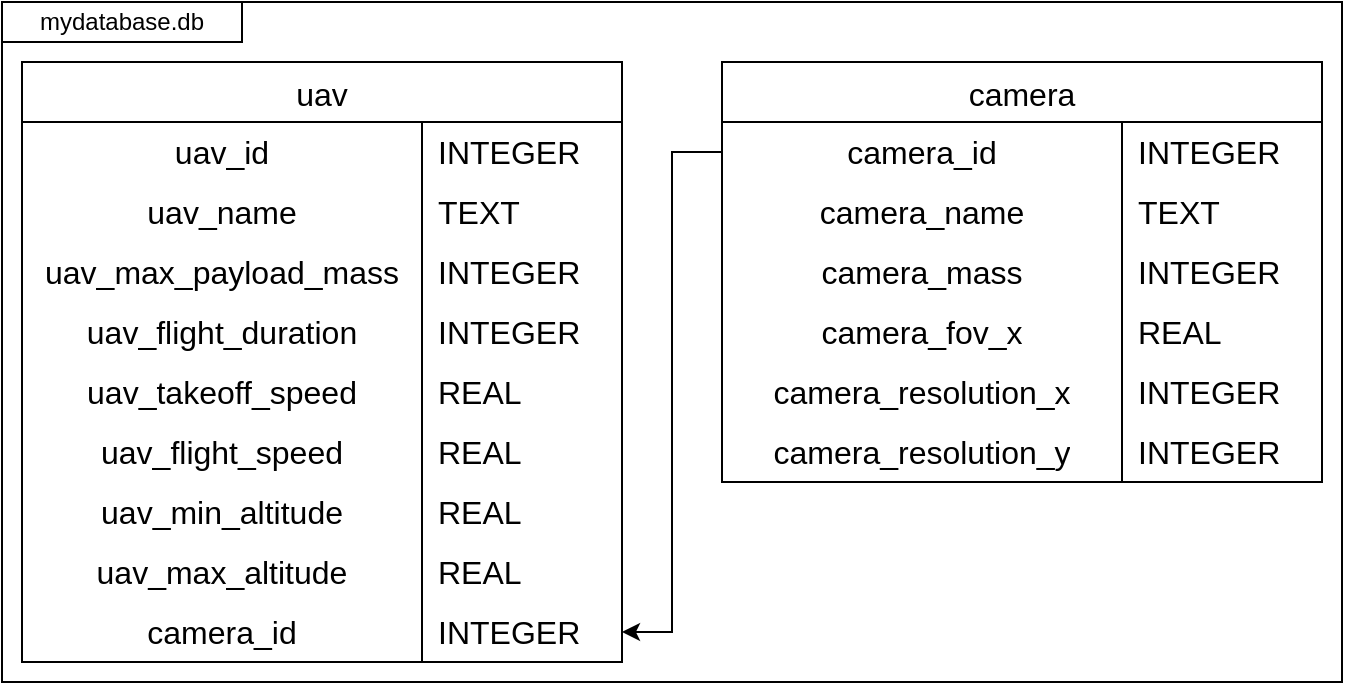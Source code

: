 <mxfile version="24.2.1" type="device">
  <diagram name="Page-1" id="p27uuqQ5aQMH6LWXCtPv">
    <mxGraphModel dx="1434" dy="837" grid="1" gridSize="10" guides="1" tooltips="1" connect="1" arrows="1" fold="1" page="1" pageScale="1" pageWidth="850" pageHeight="1100" math="0" shadow="0">
      <root>
        <mxCell id="0" />
        <mxCell id="1" parent="0" />
        <mxCell id="N6RUif81dUaBytvj0HDZ-65" value="" style="rounded=0;whiteSpace=wrap;html=1;" parent="1" vertex="1">
          <mxGeometry width="670" height="340" as="geometry" />
        </mxCell>
        <mxCell id="N6RUif81dUaBytvj0HDZ-1" value="uav" style="shape=table;startSize=30;container=1;collapsible=0;childLayout=tableLayout;fixedRows=1;rowLines=0;fontStyle=0;strokeColor=default;fontSize=16;" parent="1" vertex="1">
          <mxGeometry x="10" y="30" width="300" height="300" as="geometry" />
        </mxCell>
        <mxCell id="N6RUif81dUaBytvj0HDZ-2" value="" style="shape=tableRow;horizontal=0;startSize=0;swimlaneHead=0;swimlaneBody=0;top=0;left=0;bottom=0;right=0;collapsible=0;dropTarget=0;fillColor=none;points=[[0,0.5],[1,0.5]];portConstraint=eastwest;strokeColor=inherit;fontSize=16;" parent="N6RUif81dUaBytvj0HDZ-1" vertex="1">
          <mxGeometry y="30" width="300" height="30" as="geometry" />
        </mxCell>
        <mxCell id="N6RUif81dUaBytvj0HDZ-3" value="uav_id" style="shape=partialRectangle;html=1;whiteSpace=wrap;connectable=0;fillColor=none;top=0;left=0;bottom=0;right=0;overflow=hidden;pointerEvents=1;strokeColor=inherit;fontSize=16;" parent="N6RUif81dUaBytvj0HDZ-2" vertex="1">
          <mxGeometry width="200" height="30" as="geometry">
            <mxRectangle width="200" height="30" as="alternateBounds" />
          </mxGeometry>
        </mxCell>
        <mxCell id="N6RUif81dUaBytvj0HDZ-4" value="INTEGER" style="shape=partialRectangle;html=1;whiteSpace=wrap;connectable=0;fillColor=none;top=0;left=0;bottom=0;right=0;align=left;spacingLeft=6;overflow=hidden;strokeColor=inherit;fontSize=16;" parent="N6RUif81dUaBytvj0HDZ-2" vertex="1">
          <mxGeometry x="200" width="100" height="30" as="geometry">
            <mxRectangle width="100" height="30" as="alternateBounds" />
          </mxGeometry>
        </mxCell>
        <mxCell id="N6RUif81dUaBytvj0HDZ-5" value="" style="shape=tableRow;horizontal=0;startSize=0;swimlaneHead=0;swimlaneBody=0;top=0;left=0;bottom=0;right=0;collapsible=0;dropTarget=0;fillColor=none;points=[[0,0.5],[1,0.5]];portConstraint=eastwest;strokeColor=inherit;fontSize=16;" parent="N6RUif81dUaBytvj0HDZ-1" vertex="1">
          <mxGeometry y="60" width="300" height="30" as="geometry" />
        </mxCell>
        <mxCell id="N6RUif81dUaBytvj0HDZ-6" value="uav_name" style="shape=partialRectangle;html=1;whiteSpace=wrap;connectable=0;fillColor=none;top=0;left=0;bottom=0;right=0;overflow=hidden;strokeColor=inherit;fontSize=16;align=center;" parent="N6RUif81dUaBytvj0HDZ-5" vertex="1">
          <mxGeometry width="200" height="30" as="geometry">
            <mxRectangle width="200" height="30" as="alternateBounds" />
          </mxGeometry>
        </mxCell>
        <mxCell id="N6RUif81dUaBytvj0HDZ-7" value="TEXT" style="shape=partialRectangle;html=1;whiteSpace=wrap;connectable=0;fillColor=none;top=0;left=0;bottom=0;right=0;align=left;spacingLeft=6;overflow=hidden;strokeColor=inherit;fontSize=16;" parent="N6RUif81dUaBytvj0HDZ-5" vertex="1">
          <mxGeometry x="200" width="100" height="30" as="geometry">
            <mxRectangle width="100" height="30" as="alternateBounds" />
          </mxGeometry>
        </mxCell>
        <mxCell id="N6RUif81dUaBytvj0HDZ-8" value="" style="shape=tableRow;horizontal=0;startSize=0;swimlaneHead=0;swimlaneBody=0;top=0;left=0;bottom=0;right=0;collapsible=0;dropTarget=0;fillColor=none;points=[[0,0.5],[1,0.5]];portConstraint=eastwest;strokeColor=inherit;fontSize=16;" parent="N6RUif81dUaBytvj0HDZ-1" vertex="1">
          <mxGeometry y="90" width="300" height="30" as="geometry" />
        </mxCell>
        <mxCell id="N6RUif81dUaBytvj0HDZ-9" value="uav_max_payload_mass" style="shape=partialRectangle;html=1;whiteSpace=wrap;connectable=0;fillColor=none;top=0;left=0;bottom=0;right=0;overflow=hidden;strokeColor=inherit;fontSize=16;" parent="N6RUif81dUaBytvj0HDZ-8" vertex="1">
          <mxGeometry width="200" height="30" as="geometry">
            <mxRectangle width="200" height="30" as="alternateBounds" />
          </mxGeometry>
        </mxCell>
        <mxCell id="N6RUif81dUaBytvj0HDZ-10" value="INTEGER" style="shape=partialRectangle;html=1;whiteSpace=wrap;connectable=0;fillColor=none;top=0;left=0;bottom=0;right=0;align=left;spacingLeft=6;overflow=hidden;strokeColor=inherit;fontSize=16;" parent="N6RUif81dUaBytvj0HDZ-8" vertex="1">
          <mxGeometry x="200" width="100" height="30" as="geometry">
            <mxRectangle width="100" height="30" as="alternateBounds" />
          </mxGeometry>
        </mxCell>
        <mxCell id="N6RUif81dUaBytvj0HDZ-27" style="shape=tableRow;horizontal=0;startSize=0;swimlaneHead=0;swimlaneBody=0;top=0;left=0;bottom=0;right=0;collapsible=0;dropTarget=0;fillColor=none;points=[[0,0.5],[1,0.5]];portConstraint=eastwest;strokeColor=inherit;fontSize=16;" parent="N6RUif81dUaBytvj0HDZ-1" vertex="1">
          <mxGeometry y="120" width="300" height="30" as="geometry" />
        </mxCell>
        <mxCell id="N6RUif81dUaBytvj0HDZ-28" value="uav_flight_duration" style="shape=partialRectangle;html=1;whiteSpace=wrap;connectable=0;fillColor=none;top=0;left=0;bottom=0;right=0;overflow=hidden;strokeColor=inherit;fontSize=16;" parent="N6RUif81dUaBytvj0HDZ-27" vertex="1">
          <mxGeometry width="200" height="30" as="geometry">
            <mxRectangle width="200" height="30" as="alternateBounds" />
          </mxGeometry>
        </mxCell>
        <mxCell id="N6RUif81dUaBytvj0HDZ-29" value="INTEGER" style="shape=partialRectangle;html=1;whiteSpace=wrap;connectable=0;fillColor=none;top=0;left=0;bottom=0;right=0;align=left;spacingLeft=6;overflow=hidden;strokeColor=inherit;fontSize=16;" parent="N6RUif81dUaBytvj0HDZ-27" vertex="1">
          <mxGeometry x="200" width="100" height="30" as="geometry">
            <mxRectangle width="100" height="30" as="alternateBounds" />
          </mxGeometry>
        </mxCell>
        <mxCell id="N6RUif81dUaBytvj0HDZ-24" style="shape=tableRow;horizontal=0;startSize=0;swimlaneHead=0;swimlaneBody=0;top=0;left=0;bottom=0;right=0;collapsible=0;dropTarget=0;fillColor=none;points=[[0,0.5],[1,0.5]];portConstraint=eastwest;strokeColor=inherit;fontSize=16;" parent="N6RUif81dUaBytvj0HDZ-1" vertex="1">
          <mxGeometry y="150" width="300" height="30" as="geometry" />
        </mxCell>
        <mxCell id="N6RUif81dUaBytvj0HDZ-25" value="uav_takeoff_speed" style="shape=partialRectangle;html=1;whiteSpace=wrap;connectable=0;fillColor=none;top=0;left=0;bottom=0;right=0;overflow=hidden;strokeColor=inherit;fontSize=16;" parent="N6RUif81dUaBytvj0HDZ-24" vertex="1">
          <mxGeometry width="200" height="30" as="geometry">
            <mxRectangle width="200" height="30" as="alternateBounds" />
          </mxGeometry>
        </mxCell>
        <mxCell id="N6RUif81dUaBytvj0HDZ-26" value="REAL" style="shape=partialRectangle;html=1;whiteSpace=wrap;connectable=0;fillColor=none;top=0;left=0;bottom=0;right=0;align=left;spacingLeft=6;overflow=hidden;strokeColor=inherit;fontSize=16;" parent="N6RUif81dUaBytvj0HDZ-24" vertex="1">
          <mxGeometry x="200" width="100" height="30" as="geometry">
            <mxRectangle width="100" height="30" as="alternateBounds" />
          </mxGeometry>
        </mxCell>
        <mxCell id="N6RUif81dUaBytvj0HDZ-30" style="shape=tableRow;horizontal=0;startSize=0;swimlaneHead=0;swimlaneBody=0;top=0;left=0;bottom=0;right=0;collapsible=0;dropTarget=0;fillColor=none;points=[[0,0.5],[1,0.5]];portConstraint=eastwest;strokeColor=inherit;fontSize=16;" parent="N6RUif81dUaBytvj0HDZ-1" vertex="1">
          <mxGeometry y="180" width="300" height="30" as="geometry" />
        </mxCell>
        <mxCell id="N6RUif81dUaBytvj0HDZ-31" value="uav_flight_speed" style="shape=partialRectangle;html=1;whiteSpace=wrap;connectable=0;fillColor=none;top=0;left=0;bottom=0;right=0;overflow=hidden;strokeColor=inherit;fontSize=16;" parent="N6RUif81dUaBytvj0HDZ-30" vertex="1">
          <mxGeometry width="200" height="30" as="geometry">
            <mxRectangle width="200" height="30" as="alternateBounds" />
          </mxGeometry>
        </mxCell>
        <mxCell id="N6RUif81dUaBytvj0HDZ-32" value="REAL" style="shape=partialRectangle;html=1;whiteSpace=wrap;connectable=0;fillColor=none;top=0;left=0;bottom=0;right=0;align=left;spacingLeft=6;overflow=hidden;strokeColor=inherit;fontSize=16;" parent="N6RUif81dUaBytvj0HDZ-30" vertex="1">
          <mxGeometry x="200" width="100" height="30" as="geometry">
            <mxRectangle width="100" height="30" as="alternateBounds" />
          </mxGeometry>
        </mxCell>
        <mxCell id="N6RUif81dUaBytvj0HDZ-33" style="shape=tableRow;horizontal=0;startSize=0;swimlaneHead=0;swimlaneBody=0;top=0;left=0;bottom=0;right=0;collapsible=0;dropTarget=0;fillColor=none;points=[[0,0.5],[1,0.5]];portConstraint=eastwest;strokeColor=inherit;fontSize=16;" parent="N6RUif81dUaBytvj0HDZ-1" vertex="1">
          <mxGeometry y="210" width="300" height="30" as="geometry" />
        </mxCell>
        <mxCell id="N6RUif81dUaBytvj0HDZ-34" value="uav_min_altitude" style="shape=partialRectangle;html=1;whiteSpace=wrap;connectable=0;fillColor=none;top=0;left=0;bottom=0;right=0;overflow=hidden;strokeColor=inherit;fontSize=16;" parent="N6RUif81dUaBytvj0HDZ-33" vertex="1">
          <mxGeometry width="200" height="30" as="geometry">
            <mxRectangle width="200" height="30" as="alternateBounds" />
          </mxGeometry>
        </mxCell>
        <mxCell id="N6RUif81dUaBytvj0HDZ-35" value="REAL" style="shape=partialRectangle;html=1;whiteSpace=wrap;connectable=0;fillColor=none;top=0;left=0;bottom=0;right=0;align=left;spacingLeft=6;overflow=hidden;strokeColor=inherit;fontSize=16;" parent="N6RUif81dUaBytvj0HDZ-33" vertex="1">
          <mxGeometry x="200" width="100" height="30" as="geometry">
            <mxRectangle width="100" height="30" as="alternateBounds" />
          </mxGeometry>
        </mxCell>
        <mxCell id="N6RUif81dUaBytvj0HDZ-36" style="shape=tableRow;horizontal=0;startSize=0;swimlaneHead=0;swimlaneBody=0;top=0;left=0;bottom=0;right=0;collapsible=0;dropTarget=0;fillColor=none;points=[[0,0.5],[1,0.5]];portConstraint=eastwest;strokeColor=inherit;fontSize=16;" parent="N6RUif81dUaBytvj0HDZ-1" vertex="1">
          <mxGeometry y="240" width="300" height="30" as="geometry" />
        </mxCell>
        <mxCell id="N6RUif81dUaBytvj0HDZ-37" value="uav_max_altitude" style="shape=partialRectangle;html=1;whiteSpace=wrap;connectable=0;fillColor=none;top=0;left=0;bottom=0;right=0;overflow=hidden;strokeColor=inherit;fontSize=16;" parent="N6RUif81dUaBytvj0HDZ-36" vertex="1">
          <mxGeometry width="200" height="30" as="geometry">
            <mxRectangle width="200" height="30" as="alternateBounds" />
          </mxGeometry>
        </mxCell>
        <mxCell id="N6RUif81dUaBytvj0HDZ-38" value="REAL" style="shape=partialRectangle;html=1;whiteSpace=wrap;connectable=0;fillColor=none;top=0;left=0;bottom=0;right=0;align=left;spacingLeft=6;overflow=hidden;strokeColor=inherit;fontSize=16;" parent="N6RUif81dUaBytvj0HDZ-36" vertex="1">
          <mxGeometry x="200" width="100" height="30" as="geometry">
            <mxRectangle width="100" height="30" as="alternateBounds" />
          </mxGeometry>
        </mxCell>
        <mxCell id="i7sGxL_5j3WDsj4oWrjZ-27" style="shape=tableRow;horizontal=0;startSize=0;swimlaneHead=0;swimlaneBody=0;top=0;left=0;bottom=0;right=0;collapsible=0;dropTarget=0;fillColor=none;points=[[0,0.5],[1,0.5]];portConstraint=eastwest;strokeColor=inherit;fontSize=16;" parent="N6RUif81dUaBytvj0HDZ-1" vertex="1">
          <mxGeometry y="270" width="300" height="30" as="geometry" />
        </mxCell>
        <mxCell id="i7sGxL_5j3WDsj4oWrjZ-28" value="camera_id" style="shape=partialRectangle;html=1;whiteSpace=wrap;connectable=0;fillColor=none;top=0;left=0;bottom=0;right=0;overflow=hidden;strokeColor=inherit;fontSize=16;" parent="i7sGxL_5j3WDsj4oWrjZ-27" vertex="1">
          <mxGeometry width="200" height="30" as="geometry">
            <mxRectangle width="200" height="30" as="alternateBounds" />
          </mxGeometry>
        </mxCell>
        <mxCell id="i7sGxL_5j3WDsj4oWrjZ-29" value="INTEGER" style="shape=partialRectangle;html=1;whiteSpace=wrap;connectable=0;fillColor=none;top=0;left=0;bottom=0;right=0;align=left;spacingLeft=6;overflow=hidden;strokeColor=inherit;fontSize=16;" parent="i7sGxL_5j3WDsj4oWrjZ-27" vertex="1">
          <mxGeometry x="200" width="100" height="30" as="geometry">
            <mxRectangle width="100" height="30" as="alternateBounds" />
          </mxGeometry>
        </mxCell>
        <mxCell id="N6RUif81dUaBytvj0HDZ-15" value="" style="shape=tableRow;horizontal=0;startSize=0;swimlaneHead=0;swimlaneBody=0;top=0;left=0;bottom=0;right=0;collapsible=0;dropTarget=0;fillColor=none;points=[[0,0.5],[1,0.5]];portConstraint=eastwest;strokeColor=inherit;fontSize=16;" parent="1" vertex="1">
          <mxGeometry x="80" y="210" width="180" height="30" as="geometry" />
        </mxCell>
        <mxCell id="N6RUif81dUaBytvj0HDZ-39" value="camera" style="shape=table;startSize=30;container=1;collapsible=0;childLayout=tableLayout;fixedRows=1;rowLines=0;fontStyle=0;strokeColor=default;fontSize=16;" parent="1" vertex="1">
          <mxGeometry x="360" y="30" width="300" height="210" as="geometry" />
        </mxCell>
        <mxCell id="N6RUif81dUaBytvj0HDZ-40" value="" style="shape=tableRow;horizontal=0;startSize=0;swimlaneHead=0;swimlaneBody=0;top=0;left=0;bottom=0;right=0;collapsible=0;dropTarget=0;fillColor=none;points=[[0,0.5],[1,0.5]];portConstraint=eastwest;strokeColor=inherit;fontSize=16;" parent="N6RUif81dUaBytvj0HDZ-39" vertex="1">
          <mxGeometry y="30" width="300" height="30" as="geometry" />
        </mxCell>
        <mxCell id="N6RUif81dUaBytvj0HDZ-41" value="camera_id" style="shape=partialRectangle;html=1;whiteSpace=wrap;connectable=0;fillColor=none;top=0;left=0;bottom=0;right=0;overflow=hidden;pointerEvents=1;strokeColor=inherit;fontSize=16;" parent="N6RUif81dUaBytvj0HDZ-40" vertex="1">
          <mxGeometry width="200" height="30" as="geometry">
            <mxRectangle width="200" height="30" as="alternateBounds" />
          </mxGeometry>
        </mxCell>
        <mxCell id="N6RUif81dUaBytvj0HDZ-42" value="INTEGER" style="shape=partialRectangle;html=1;whiteSpace=wrap;connectable=0;fillColor=none;top=0;left=0;bottom=0;right=0;align=left;spacingLeft=6;overflow=hidden;strokeColor=inherit;fontSize=16;" parent="N6RUif81dUaBytvj0HDZ-40" vertex="1">
          <mxGeometry x="200" width="100" height="30" as="geometry">
            <mxRectangle width="100" height="30" as="alternateBounds" />
          </mxGeometry>
        </mxCell>
        <mxCell id="N6RUif81dUaBytvj0HDZ-43" value="" style="shape=tableRow;horizontal=0;startSize=0;swimlaneHead=0;swimlaneBody=0;top=0;left=0;bottom=0;right=0;collapsible=0;dropTarget=0;fillColor=none;points=[[0,0.5],[1,0.5]];portConstraint=eastwest;strokeColor=inherit;fontSize=16;" parent="N6RUif81dUaBytvj0HDZ-39" vertex="1">
          <mxGeometry y="60" width="300" height="30" as="geometry" />
        </mxCell>
        <mxCell id="N6RUif81dUaBytvj0HDZ-44" value="camera_name" style="shape=partialRectangle;html=1;whiteSpace=wrap;connectable=0;fillColor=none;top=0;left=0;bottom=0;right=0;overflow=hidden;strokeColor=inherit;fontSize=16;align=center;" parent="N6RUif81dUaBytvj0HDZ-43" vertex="1">
          <mxGeometry width="200" height="30" as="geometry">
            <mxRectangle width="200" height="30" as="alternateBounds" />
          </mxGeometry>
        </mxCell>
        <mxCell id="N6RUif81dUaBytvj0HDZ-45" value="TEXT" style="shape=partialRectangle;html=1;whiteSpace=wrap;connectable=0;fillColor=none;top=0;left=0;bottom=0;right=0;align=left;spacingLeft=6;overflow=hidden;strokeColor=inherit;fontSize=16;" parent="N6RUif81dUaBytvj0HDZ-43" vertex="1">
          <mxGeometry x="200" width="100" height="30" as="geometry">
            <mxRectangle width="100" height="30" as="alternateBounds" />
          </mxGeometry>
        </mxCell>
        <mxCell id="N6RUif81dUaBytvj0HDZ-46" value="" style="shape=tableRow;horizontal=0;startSize=0;swimlaneHead=0;swimlaneBody=0;top=0;left=0;bottom=0;right=0;collapsible=0;dropTarget=0;fillColor=none;points=[[0,0.5],[1,0.5]];portConstraint=eastwest;strokeColor=inherit;fontSize=16;" parent="N6RUif81dUaBytvj0HDZ-39" vertex="1">
          <mxGeometry y="90" width="300" height="30" as="geometry" />
        </mxCell>
        <mxCell id="N6RUif81dUaBytvj0HDZ-47" value="camera_mass" style="shape=partialRectangle;html=1;whiteSpace=wrap;connectable=0;fillColor=none;top=0;left=0;bottom=0;right=0;overflow=hidden;strokeColor=inherit;fontSize=16;" parent="N6RUif81dUaBytvj0HDZ-46" vertex="1">
          <mxGeometry width="200" height="30" as="geometry">
            <mxRectangle width="200" height="30" as="alternateBounds" />
          </mxGeometry>
        </mxCell>
        <mxCell id="N6RUif81dUaBytvj0HDZ-48" value="INTEGER" style="shape=partialRectangle;html=1;whiteSpace=wrap;connectable=0;fillColor=none;top=0;left=0;bottom=0;right=0;align=left;spacingLeft=6;overflow=hidden;strokeColor=inherit;fontSize=16;" parent="N6RUif81dUaBytvj0HDZ-46" vertex="1">
          <mxGeometry x="200" width="100" height="30" as="geometry">
            <mxRectangle width="100" height="30" as="alternateBounds" />
          </mxGeometry>
        </mxCell>
        <mxCell id="N6RUif81dUaBytvj0HDZ-49" style="shape=tableRow;horizontal=0;startSize=0;swimlaneHead=0;swimlaneBody=0;top=0;left=0;bottom=0;right=0;collapsible=0;dropTarget=0;fillColor=none;points=[[0,0.5],[1,0.5]];portConstraint=eastwest;strokeColor=inherit;fontSize=16;" parent="N6RUif81dUaBytvj0HDZ-39" vertex="1">
          <mxGeometry y="120" width="300" height="30" as="geometry" />
        </mxCell>
        <mxCell id="N6RUif81dUaBytvj0HDZ-50" value="camera_fov_x" style="shape=partialRectangle;html=1;whiteSpace=wrap;connectable=0;fillColor=none;top=0;left=0;bottom=0;right=0;overflow=hidden;strokeColor=inherit;fontSize=16;" parent="N6RUif81dUaBytvj0HDZ-49" vertex="1">
          <mxGeometry width="200" height="30" as="geometry">
            <mxRectangle width="200" height="30" as="alternateBounds" />
          </mxGeometry>
        </mxCell>
        <mxCell id="N6RUif81dUaBytvj0HDZ-51" value="REAL" style="shape=partialRectangle;html=1;whiteSpace=wrap;connectable=0;fillColor=none;top=0;left=0;bottom=0;right=0;align=left;spacingLeft=6;overflow=hidden;strokeColor=inherit;fontSize=16;" parent="N6RUif81dUaBytvj0HDZ-49" vertex="1">
          <mxGeometry x="200" width="100" height="30" as="geometry">
            <mxRectangle width="100" height="30" as="alternateBounds" />
          </mxGeometry>
        </mxCell>
        <mxCell id="N6RUif81dUaBytvj0HDZ-52" style="shape=tableRow;horizontal=0;startSize=0;swimlaneHead=0;swimlaneBody=0;top=0;left=0;bottom=0;right=0;collapsible=0;dropTarget=0;fillColor=none;points=[[0,0.5],[1,0.5]];portConstraint=eastwest;strokeColor=inherit;fontSize=16;" parent="N6RUif81dUaBytvj0HDZ-39" vertex="1">
          <mxGeometry y="150" width="300" height="30" as="geometry" />
        </mxCell>
        <mxCell id="N6RUif81dUaBytvj0HDZ-53" value="camera_resolution_x" style="shape=partialRectangle;html=1;whiteSpace=wrap;connectable=0;fillColor=none;top=0;left=0;bottom=0;right=0;overflow=hidden;strokeColor=inherit;fontSize=16;" parent="N6RUif81dUaBytvj0HDZ-52" vertex="1">
          <mxGeometry width="200" height="30" as="geometry">
            <mxRectangle width="200" height="30" as="alternateBounds" />
          </mxGeometry>
        </mxCell>
        <mxCell id="N6RUif81dUaBytvj0HDZ-54" value="INTEGER" style="shape=partialRectangle;html=1;whiteSpace=wrap;connectable=0;fillColor=none;top=0;left=0;bottom=0;right=0;align=left;spacingLeft=6;overflow=hidden;strokeColor=inherit;fontSize=16;" parent="N6RUif81dUaBytvj0HDZ-52" vertex="1">
          <mxGeometry x="200" width="100" height="30" as="geometry">
            <mxRectangle width="100" height="30" as="alternateBounds" />
          </mxGeometry>
        </mxCell>
        <mxCell id="N6RUif81dUaBytvj0HDZ-55" style="shape=tableRow;horizontal=0;startSize=0;swimlaneHead=0;swimlaneBody=0;top=0;left=0;bottom=0;right=0;collapsible=0;dropTarget=0;fillColor=none;points=[[0,0.5],[1,0.5]];portConstraint=eastwest;strokeColor=inherit;fontSize=16;" parent="N6RUif81dUaBytvj0HDZ-39" vertex="1">
          <mxGeometry y="180" width="300" height="30" as="geometry" />
        </mxCell>
        <mxCell id="N6RUif81dUaBytvj0HDZ-56" value="camera_resolution_y" style="shape=partialRectangle;html=1;whiteSpace=wrap;connectable=0;fillColor=none;top=0;left=0;bottom=0;right=0;overflow=hidden;strokeColor=inherit;fontSize=16;" parent="N6RUif81dUaBytvj0HDZ-55" vertex="1">
          <mxGeometry width="200" height="30" as="geometry">
            <mxRectangle width="200" height="30" as="alternateBounds" />
          </mxGeometry>
        </mxCell>
        <mxCell id="N6RUif81dUaBytvj0HDZ-57" value="INTEGER" style="shape=partialRectangle;html=1;whiteSpace=wrap;connectable=0;fillColor=none;top=0;left=0;bottom=0;right=0;align=left;spacingLeft=6;overflow=hidden;strokeColor=inherit;fontSize=16;" parent="N6RUif81dUaBytvj0HDZ-55" vertex="1">
          <mxGeometry x="200" width="100" height="30" as="geometry">
            <mxRectangle width="100" height="30" as="alternateBounds" />
          </mxGeometry>
        </mxCell>
        <mxCell id="N6RUif81dUaBytvj0HDZ-64" value="mydatabase.db" style="rounded=0;whiteSpace=wrap;html=1;" parent="1" vertex="1">
          <mxGeometry width="120" height="20" as="geometry" />
        </mxCell>
        <mxCell id="i7sGxL_5j3WDsj4oWrjZ-30" value="" style="endArrow=none;html=1;rounded=0;exitX=1;exitY=0.5;exitDx=0;exitDy=0;entryX=0;entryY=0.5;entryDx=0;entryDy=0;edgeStyle=orthogonalEdgeStyle;endFill=0;startArrow=classic;startFill=1;" parent="1" source="i7sGxL_5j3WDsj4oWrjZ-27" target="N6RUif81dUaBytvj0HDZ-40" edge="1">
          <mxGeometry width="50" height="50" relative="1" as="geometry">
            <mxPoint x="400" y="70" as="sourcePoint" />
            <mxPoint x="450" y="20" as="targetPoint" />
          </mxGeometry>
        </mxCell>
      </root>
    </mxGraphModel>
  </diagram>
</mxfile>
